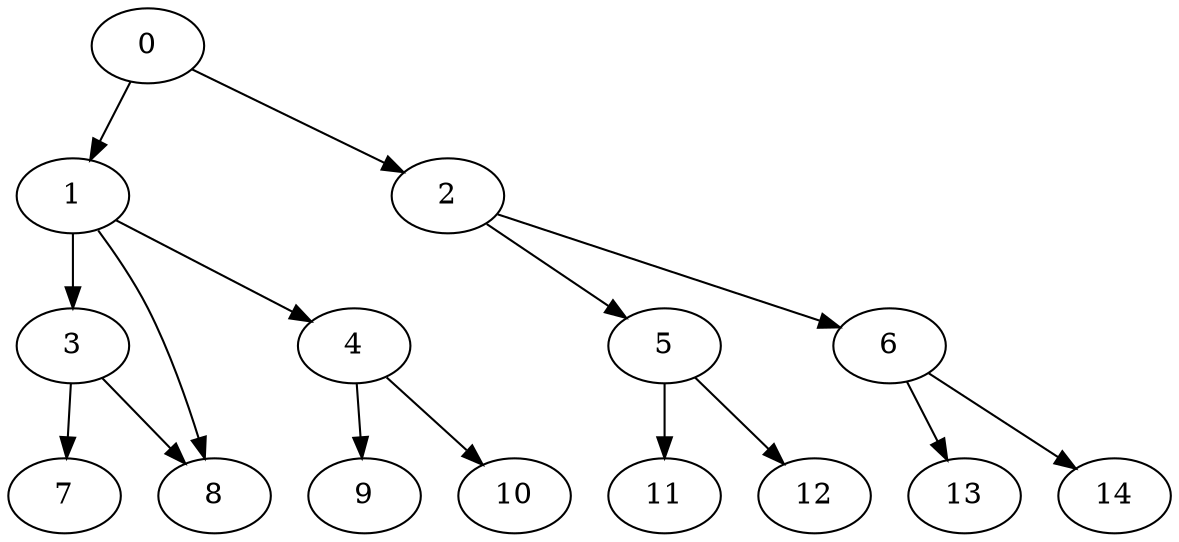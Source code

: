 digraph G {
    0;
    1;
    2;
    3;
    4;
    8;
    5;
    6;
    7;
    9;
    10;
    11;
    12;
    13;
    14;
    0 -> 1 [weight=0];
    0 -> 2 [weight=0];
    1 -> 3 [weight=1];
    1 -> 4 [weight=0];
    1 -> 8 [weight=0];
    2 -> 5 [weight=0];
    2 -> 6 [weight=0];
    3 -> 7 [weight=0];
    3 -> 8 [weight=0];
    4 -> 9 [weight=0];
    4 -> 10 [weight=0];
    5 -> 11 [weight=1];
    5 -> 12 [weight=0];
    6 -> 13 [weight=0];
    6 -> 14 [weight=0];
}
